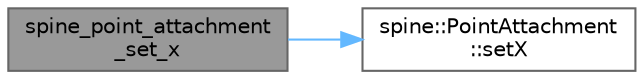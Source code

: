 digraph "spine_point_attachment_set_x"
{
 // LATEX_PDF_SIZE
  bgcolor="transparent";
  edge [fontname=Helvetica,fontsize=10,labelfontname=Helvetica,labelfontsize=10];
  node [fontname=Helvetica,fontsize=10,shape=box,height=0.2,width=0.4];
  rankdir="LR";
  Node1 [id="Node000001",label="spine_point_attachment\l_set_x",height=0.2,width=0.4,color="gray40", fillcolor="grey60", style="filled", fontcolor="black",tooltip=" "];
  Node1 -> Node2 [id="edge2_Node000001_Node000002",color="steelblue1",style="solid",tooltip=" "];
  Node2 [id="Node000002",label="spine::PointAttachment\l::setX",height=0.2,width=0.4,color="grey40", fillcolor="white", style="filled",URL="$classspine_1_1_point_attachment.html#a3949da0c36d9f43769b55d43e2f18045",tooltip=" "];
}

